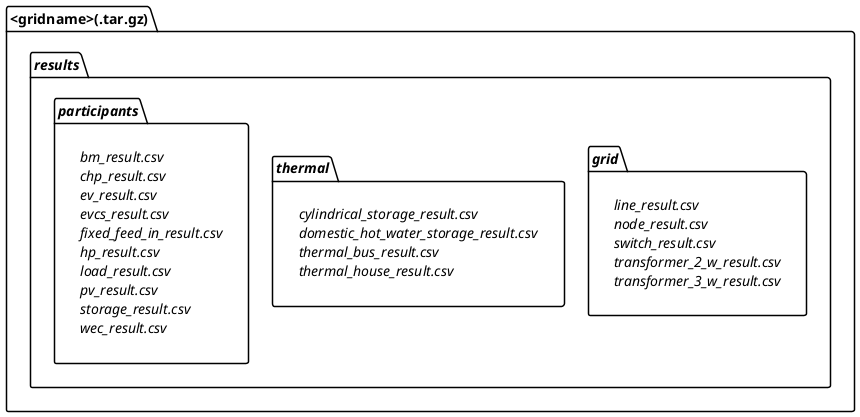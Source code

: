 @startuml

package <gridname>(.tar.gz) {
    package //results// {
        package //grid// {
            label "//line_result.csv//\n//node_result.csv//\n//switch_result.csv//\n//transformer_2_w_result.csv//\n//transformer_3_w_result.csv//"
        }
        package "//thermal//" {
            label "//cylindrical_storage_result.csv//\n//domestic_hot_water_storage_result.csv//\n//thermal_bus_result.csv//\n//thermal_house_result.csv//"
        }
        package "//participants//" {
            label "//bm_result.csv//\n//chp_result.csv//\n//ev_result.csv//\n//evcs_result.csv//\n//fixed_feed_in_result.csv//\n//hp_result.csv//\n//load_result.csv//\n//pv_result.csv//\n//storage_result.csv//\n//wec_result.csv//"
        }
    }
}

@enduml